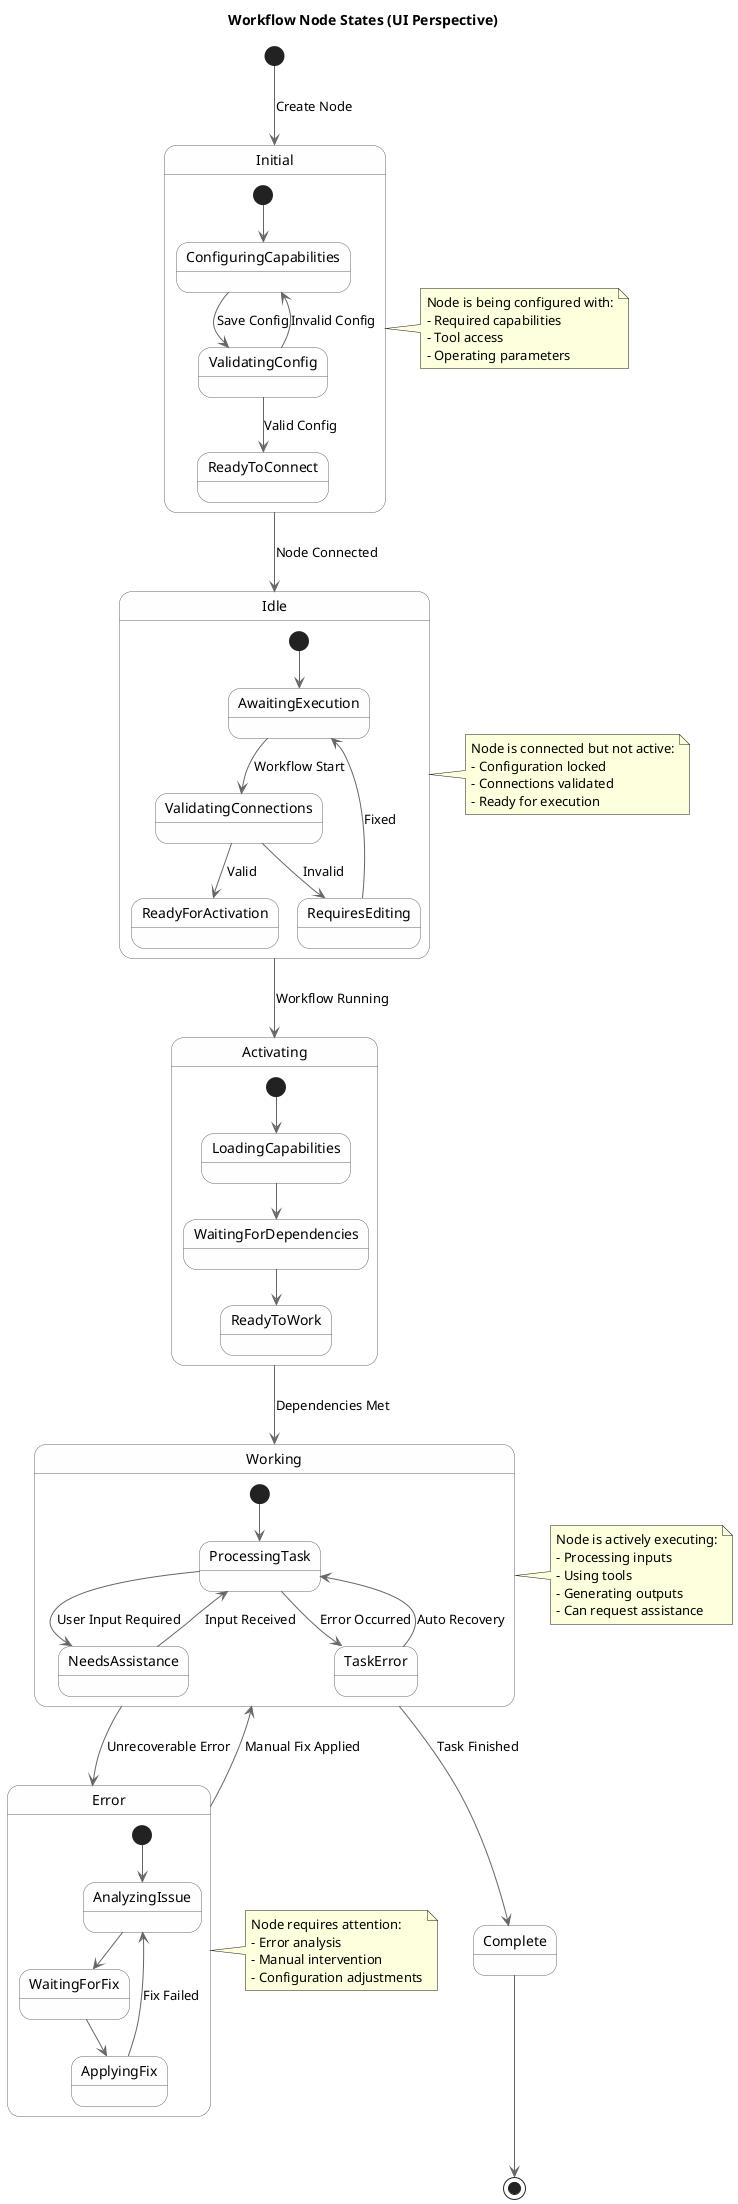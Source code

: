 @startuml Workflow Node States

' Purpose: This diagram illustrates the states of a node within the workflow builder interface.
' It focuses on the UI/UX perspective of how nodes behave during workflow editing and execution.
' This is distinct from the agent-state-transitions.puml which shows runtime agent behavior.

' Styling
skinparam StateBackgroundColor #FEFEFE
skinparam StateBorderColor #666666
skinparam ArrowColor #666666
skinparam StateStartColor #445566
skinparam StateEndColor #445566

' Title
title Workflow Node States (UI Perspective)

' States
[*] --> Initial : Create Node

state Initial {
    [*] --> ConfiguringCapabilities
    ConfiguringCapabilities --> ValidatingConfig : Save Config
    ValidatingConfig --> ConfiguringCapabilities : Invalid Config
    ValidatingConfig --> ReadyToConnect : Valid Config
}

Initial --> Idle : Node Connected

state Idle {
    [*] --> AwaitingExecution
    AwaitingExecution --> ValidatingConnections : Workflow Start
    ValidatingConnections --> ReadyForActivation : Valid
    ValidatingConnections --> RequiresEditing : Invalid
    RequiresEditing --> AwaitingExecution : Fixed
}

Idle --> Activating : Workflow Running

state Activating {
    [*] --> LoadingCapabilities
    LoadingCapabilities --> WaitingForDependencies
    WaitingForDependencies --> ReadyToWork
}

Activating --> Working : Dependencies Met

state Working {
    [*] --> ProcessingTask
    ProcessingTask --> NeedsAssistance : User Input Required
    NeedsAssistance --> ProcessingTask : Input Received
    ProcessingTask --> TaskError : Error Occurred
    TaskError --> ProcessingTask : Auto Recovery
}

Working --> Error : Unrecoverable Error
Working --> Complete : Task Finished
Error --> Working : Manual Fix Applied

state Error {
    [*] --> AnalyzingIssue
    AnalyzingIssue --> WaitingForFix
    WaitingForFix --> ApplyingFix
    ApplyingFix --> AnalyzingIssue : Fix Failed
}

Complete --> [*]

' Notes
note right of Initial
  Node is being configured with:
  - Required capabilities
  - Tool access
  - Operating parameters
end note

note right of Idle
  Node is connected but not active:
  - Configuration locked
  - Connections validated
  - Ready for execution
end note

note right of Working
  Node is actively executing:
  - Processing inputs
  - Using tools
  - Generating outputs
  - Can request assistance
end note

note right of Error
  Node requires attention:
  - Error analysis
  - Manual intervention
  - Configuration adjustments
end note

@enduml
